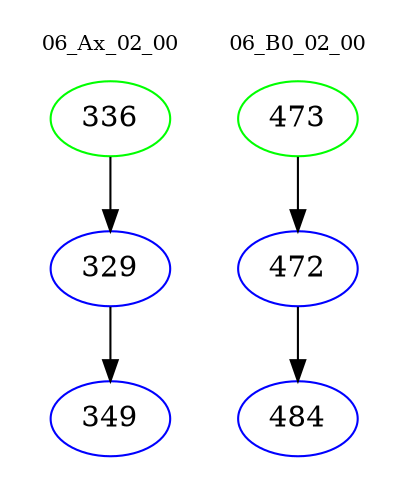 digraph{
subgraph cluster_0 {
color = white
label = "06_Ax_02_00";
fontsize=10;
T0_336 [label="336", color="green"]
T0_336 -> T0_329 [color="black"]
T0_329 [label="329", color="blue"]
T0_329 -> T0_349 [color="black"]
T0_349 [label="349", color="blue"]
}
subgraph cluster_1 {
color = white
label = "06_B0_02_00";
fontsize=10;
T1_473 [label="473", color="green"]
T1_473 -> T1_472 [color="black"]
T1_472 [label="472", color="blue"]
T1_472 -> T1_484 [color="black"]
T1_484 [label="484", color="blue"]
}
}
